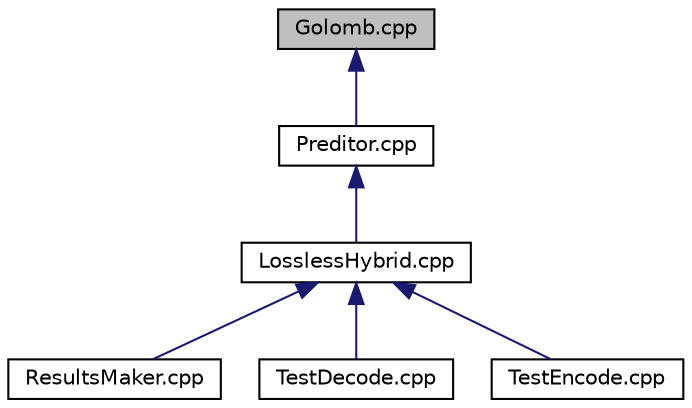 digraph "Golomb.cpp"
{
 // LATEX_PDF_SIZE
  edge [fontname="Helvetica",fontsize="10",labelfontname="Helvetica",labelfontsize="10"];
  node [fontname="Helvetica",fontsize="10",shape=record];
  Node1 [label="Golomb.cpp",height=0.2,width=0.4,color="black", fillcolor="grey75", style="filled", fontcolor="black",tooltip="Class to encode and decode Golomb code."];
  Node1 -> Node2 [dir="back",color="midnightblue",fontsize="10",style="solid",fontname="Helvetica"];
  Node2 [label="Preditor.cpp",height=0.2,width=0.4,color="black", fillcolor="white", style="filled",URL="$Preditor_8cpp.html",tooltip="Class to encode and decode frames from a video based on with predictive tecnique was used."];
  Node2 -> Node3 [dir="back",color="midnightblue",fontsize="10",style="solid",fontname="Helvetica"];
  Node3 [label="LosslessHybrid.cpp",height=0.2,width=0.4,color="black", fillcolor="white", style="filled",URL="$LosslessHybrid_8cpp.html",tooltip="Class to encode and decode videos by blocks with inter frame encoding."];
  Node3 -> Node4 [dir="back",color="midnightblue",fontsize="10",style="solid",fontname="Helvetica"];
  Node4 [label="ResultsMaker.cpp",height=0.2,width=0.4,color="black", fillcolor="white", style="filled",URL="$ResultsMaker_8cpp.html",tooltip="Scrip to create results and see what are the best encoding params."];
  Node3 -> Node5 [dir="back",color="midnightblue",fontsize="10",style="solid",fontname="Helvetica"];
  Node5 [label="TestDecode.cpp",height=0.2,width=0.4,color="black", fillcolor="white", style="filled",URL="$TestDecode_8cpp.html",tooltip="Decode a video by passing the file it was encoded to."];
  Node3 -> Node6 [dir="back",color="midnightblue",fontsize="10",style="solid",fontname="Helvetica"];
  Node6 [label="TestEncode.cpp",height=0.2,width=0.4,color="black", fillcolor="white", style="filled",URL="$TestEncode_8cpp.html",tooltip="Encode a video file by hybrid encoding (intra and inter frame)"];
}
